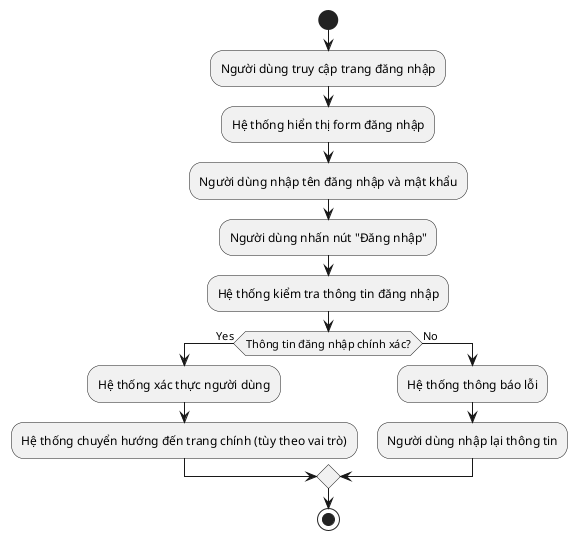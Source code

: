 @startuml login
start
:Người dùng truy cập trang đăng nhập;
:Hệ thống hiển thị form đăng nhập;
:Người dùng nhập tên đăng nhập và mật khẩu;
:Người dùng nhấn nút "Đăng nhập";
:Hệ thống kiểm tra thông tin đăng nhập;
if (Thông tin đăng nhập chính xác?) then (Yes)
  :Hệ thống xác thực người dùng;
  :Hệ thống chuyển hướng đến trang chính (tùy theo vai trò);
else (No)
  :Hệ thống thông báo lỗi;
  :Người dùng nhập lại thông tin;
endif
stop
@enduml